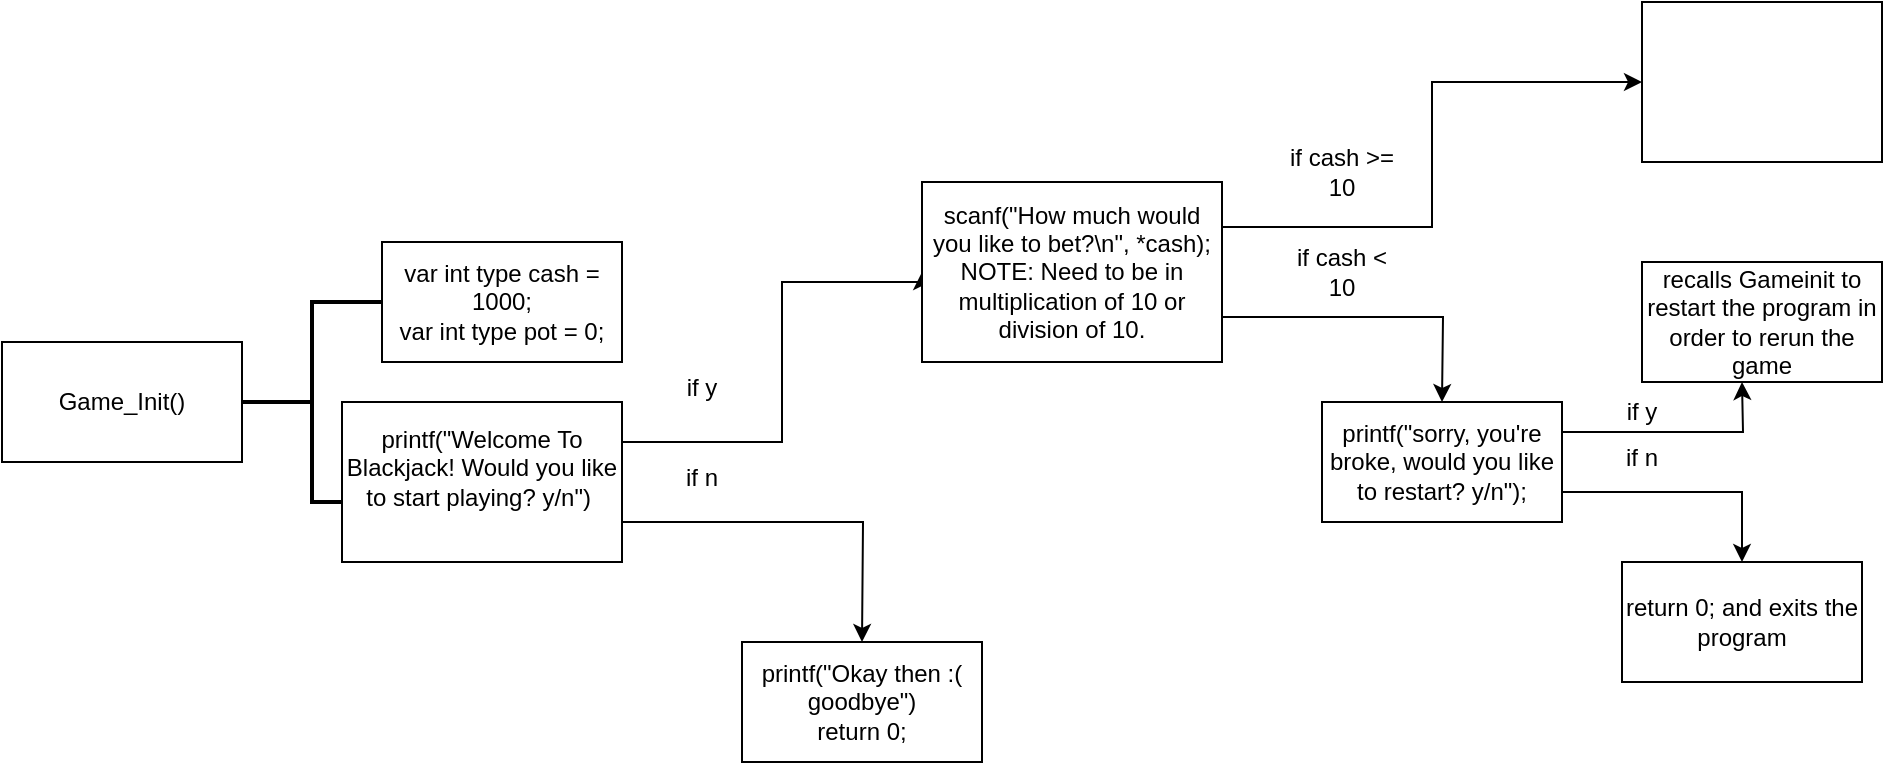 <mxfile version="24.7.17">
  <diagram name="Page-1" id="RVR_PBTUCxfpO45RUen8">
    <mxGraphModel dx="1098" dy="820" grid="1" gridSize="10" guides="1" tooltips="1" connect="1" arrows="1" fold="1" page="1" pageScale="1" pageWidth="850" pageHeight="1100" math="0" shadow="0">
      <root>
        <mxCell id="0" />
        <mxCell id="1" parent="0" />
        <mxCell id="FadGF6nOf5Ab4tk_ODll-1" value="Game_Init()" style="rounded=0;whiteSpace=wrap;html=1;" vertex="1" parent="1">
          <mxGeometry x="120" y="340" width="120" height="60" as="geometry" />
        </mxCell>
        <mxCell id="FadGF6nOf5Ab4tk_ODll-2" value="" style="strokeWidth=2;html=1;shape=mxgraph.flowchart.annotation_2;align=left;labelPosition=right;pointerEvents=1;" vertex="1" parent="1">
          <mxGeometry x="240" y="320" width="70" height="100" as="geometry" />
        </mxCell>
        <mxCell id="FadGF6nOf5Ab4tk_ODll-3" value="var int type cash = 1000;&lt;div&gt;var int type pot = 0;&lt;/div&gt;" style="rounded=0;whiteSpace=wrap;html=1;" vertex="1" parent="1">
          <mxGeometry x="310" y="290" width="120" height="60" as="geometry" />
        </mxCell>
        <mxCell id="FadGF6nOf5Ab4tk_ODll-6" style="edgeStyle=orthogonalEdgeStyle;rounded=0;orthogonalLoop=1;jettySize=auto;html=1;exitX=1;exitY=0.25;exitDx=0;exitDy=0;entryX=0;entryY=0.5;entryDx=0;entryDy=0;" edge="1" parent="1" source="FadGF6nOf5Ab4tk_ODll-4" target="FadGF6nOf5Ab4tk_ODll-12">
          <mxGeometry relative="1" as="geometry">
            <mxPoint x="550" y="390" as="targetPoint" />
            <Array as="points">
              <mxPoint x="510" y="390" />
              <mxPoint x="510" y="310" />
              <mxPoint x="580" y="310" />
            </Array>
          </mxGeometry>
        </mxCell>
        <mxCell id="FadGF6nOf5Ab4tk_ODll-10" style="edgeStyle=orthogonalEdgeStyle;rounded=0;orthogonalLoop=1;jettySize=auto;html=1;exitX=1;exitY=0.75;exitDx=0;exitDy=0;" edge="1" parent="1" source="FadGF6nOf5Ab4tk_ODll-4">
          <mxGeometry relative="1" as="geometry">
            <mxPoint x="550" y="490" as="targetPoint" />
          </mxGeometry>
        </mxCell>
        <mxCell id="FadGF6nOf5Ab4tk_ODll-4" value="printf(&quot;Welcome To Blackjack! Would you like to start playing? y/n&quot;)&lt;span style=&quot;background-color: initial;&quot;&gt;&amp;nbsp;&lt;/span&gt;&lt;div&gt;&lt;div&gt;&lt;br&gt;&lt;/div&gt;&lt;/div&gt;" style="rounded=0;whiteSpace=wrap;html=1;" vertex="1" parent="1">
          <mxGeometry x="290" y="370" width="140" height="80" as="geometry" />
        </mxCell>
        <mxCell id="FadGF6nOf5Ab4tk_ODll-7" value="if y&lt;div&gt;&lt;br&gt;&lt;/div&gt;" style="text;html=1;align=center;verticalAlign=middle;whiteSpace=wrap;rounded=0;" vertex="1" parent="1">
          <mxGeometry x="440" y="355" width="60" height="30" as="geometry" />
        </mxCell>
        <mxCell id="FadGF6nOf5Ab4tk_ODll-8" value="if n&lt;div&gt;&lt;br&gt;&lt;/div&gt;" style="text;html=1;align=center;verticalAlign=middle;whiteSpace=wrap;rounded=0;" vertex="1" parent="1">
          <mxGeometry x="440" y="400" width="60" height="30" as="geometry" />
        </mxCell>
        <mxCell id="FadGF6nOf5Ab4tk_ODll-11" value="printf(&quot;Okay then :( goodbye&quot;)&lt;div&gt;return 0;&lt;/div&gt;" style="rounded=0;whiteSpace=wrap;html=1;" vertex="1" parent="1">
          <mxGeometry x="490" y="490" width="120" height="60" as="geometry" />
        </mxCell>
        <mxCell id="FadGF6nOf5Ab4tk_ODll-13" style="edgeStyle=orthogonalEdgeStyle;rounded=0;orthogonalLoop=1;jettySize=auto;html=1;exitX=1;exitY=0.75;exitDx=0;exitDy=0;" edge="1" parent="1" source="FadGF6nOf5Ab4tk_ODll-12">
          <mxGeometry relative="1" as="geometry">
            <mxPoint x="840" y="370" as="targetPoint" />
          </mxGeometry>
        </mxCell>
        <mxCell id="FadGF6nOf5Ab4tk_ODll-24" style="edgeStyle=orthogonalEdgeStyle;rounded=0;orthogonalLoop=1;jettySize=auto;html=1;exitX=1;exitY=0.25;exitDx=0;exitDy=0;entryX=0;entryY=0.5;entryDx=0;entryDy=0;" edge="1" parent="1" source="FadGF6nOf5Ab4tk_ODll-12" target="FadGF6nOf5Ab4tk_ODll-23">
          <mxGeometry relative="1" as="geometry" />
        </mxCell>
        <mxCell id="FadGF6nOf5Ab4tk_ODll-12" value="scanf(&quot;How much would you like to bet?\n&quot;, *cash);&lt;div&gt;NOTE: Need to be in multiplication of 10 or division of 10.&lt;/div&gt;" style="rounded=0;whiteSpace=wrap;html=1;" vertex="1" parent="1">
          <mxGeometry x="580" y="260" width="150" height="90" as="geometry" />
        </mxCell>
        <mxCell id="FadGF6nOf5Ab4tk_ODll-14" value="if cash &amp;lt; 10" style="text;html=1;align=center;verticalAlign=middle;whiteSpace=wrap;rounded=0;" vertex="1" parent="1">
          <mxGeometry x="760" y="290" width="60" height="30" as="geometry" />
        </mxCell>
        <mxCell id="FadGF6nOf5Ab4tk_ODll-17" style="edgeStyle=orthogonalEdgeStyle;rounded=0;orthogonalLoop=1;jettySize=auto;html=1;exitX=1;exitY=0.25;exitDx=0;exitDy=0;" edge="1" parent="1" source="FadGF6nOf5Ab4tk_ODll-15">
          <mxGeometry relative="1" as="geometry">
            <mxPoint x="990" y="360" as="targetPoint" />
          </mxGeometry>
        </mxCell>
        <mxCell id="FadGF6nOf5Ab4tk_ODll-15" value="printf(&quot;sorry, you&#39;re broke, would you like to restart? y/n&quot;);" style="rounded=0;whiteSpace=wrap;html=1;" vertex="1" parent="1">
          <mxGeometry x="780" y="370" width="120" height="60" as="geometry" />
        </mxCell>
        <mxCell id="FadGF6nOf5Ab4tk_ODll-18" value="return 0; and exits the program" style="rounded=0;whiteSpace=wrap;html=1;" vertex="1" parent="1">
          <mxGeometry x="930" y="450" width="120" height="60" as="geometry" />
        </mxCell>
        <mxCell id="FadGF6nOf5Ab4tk_ODll-19" value="recalls Gameinit to restart the program in order to rerun the game" style="rounded=0;whiteSpace=wrap;html=1;" vertex="1" parent="1">
          <mxGeometry x="940" y="300" width="120" height="60" as="geometry" />
        </mxCell>
        <mxCell id="FadGF6nOf5Ab4tk_ODll-21" value="" style="edgeStyle=orthogonalEdgeStyle;rounded=0;orthogonalLoop=1;jettySize=auto;html=1;exitX=1;exitY=0.75;exitDx=0;exitDy=0;entryX=0.5;entryY=0;entryDx=0;entryDy=0;" edge="1" parent="1" source="FadGF6nOf5Ab4tk_ODll-15" target="FadGF6nOf5Ab4tk_ODll-18">
          <mxGeometry relative="1" as="geometry">
            <mxPoint x="990" y="410" as="targetPoint" />
            <mxPoint x="900" y="415" as="sourcePoint" />
          </mxGeometry>
        </mxCell>
        <mxCell id="FadGF6nOf5Ab4tk_ODll-20" value="if n&lt;div&gt;&lt;br&gt;&lt;/div&gt;" style="text;html=1;align=center;verticalAlign=middle;whiteSpace=wrap;rounded=0;" vertex="1" parent="1">
          <mxGeometry x="910" y="390" width="60" height="30" as="geometry" />
        </mxCell>
        <mxCell id="FadGF6nOf5Ab4tk_ODll-22" value="&lt;div&gt;if y&lt;/div&gt;" style="text;html=1;align=center;verticalAlign=middle;whiteSpace=wrap;rounded=0;" vertex="1" parent="1">
          <mxGeometry x="910" y="360" width="60" height="30" as="geometry" />
        </mxCell>
        <mxCell id="FadGF6nOf5Ab4tk_ODll-23" value="" style="rounded=0;whiteSpace=wrap;html=1;" vertex="1" parent="1">
          <mxGeometry x="940" y="170" width="120" height="80" as="geometry" />
        </mxCell>
        <mxCell id="FadGF6nOf5Ab4tk_ODll-25" value="if cash &amp;gt;= 10" style="text;html=1;align=center;verticalAlign=middle;whiteSpace=wrap;rounded=0;" vertex="1" parent="1">
          <mxGeometry x="760" y="240" width="60" height="30" as="geometry" />
        </mxCell>
      </root>
    </mxGraphModel>
  </diagram>
</mxfile>
